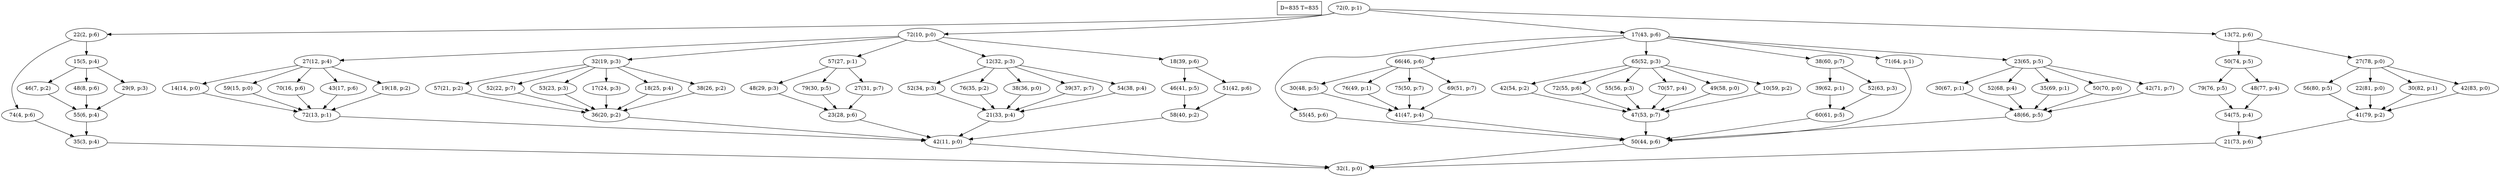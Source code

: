 digraph Task {
i [shape=box, label="D=835 T=835"]; 
0 [label="72(0, p:1)"];
1 [label="32(1, p:0)"];
2 [label="22(2, p:6)"];
3 [label="35(3, p:4)"];
4 [label="74(4, p:6)"];
5 [label="15(5, p:4)"];
6 [label="55(6, p:4)"];
7 [label="46(7, p:2)"];
8 [label="48(8, p:6)"];
9 [label="29(9, p:3)"];
10 [label="72(10, p:0)"];
11 [label="42(11, p:0)"];
12 [label="27(12, p:4)"];
13 [label="72(13, p:1)"];
14 [label="14(14, p:0)"];
15 [label="59(15, p:0)"];
16 [label="70(16, p:6)"];
17 [label="43(17, p:6)"];
18 [label="19(18, p:2)"];
19 [label="32(19, p:3)"];
20 [label="36(20, p:2)"];
21 [label="57(21, p:2)"];
22 [label="52(22, p:7)"];
23 [label="53(23, p:3)"];
24 [label="17(24, p:3)"];
25 [label="18(25, p:4)"];
26 [label="38(26, p:2)"];
27 [label="57(27, p:1)"];
28 [label="23(28, p:6)"];
29 [label="48(29, p:3)"];
30 [label="79(30, p:5)"];
31 [label="27(31, p:7)"];
32 [label="12(32, p:3)"];
33 [label="21(33, p:4)"];
34 [label="52(34, p:3)"];
35 [label="76(35, p:2)"];
36 [label="38(36, p:0)"];
37 [label="39(37, p:7)"];
38 [label="54(38, p:4)"];
39 [label="18(39, p:6)"];
40 [label="58(40, p:2)"];
41 [label="46(41, p:5)"];
42 [label="51(42, p:6)"];
43 [label="17(43, p:6)"];
44 [label="50(44, p:6)"];
45 [label="55(45, p:6)"];
46 [label="66(46, p:6)"];
47 [label="41(47, p:4)"];
48 [label="30(48, p:5)"];
49 [label="76(49, p:1)"];
50 [label="75(50, p:7)"];
51 [label="69(51, p:7)"];
52 [label="65(52, p:3)"];
53 [label="47(53, p:7)"];
54 [label="42(54, p:2)"];
55 [label="72(55, p:6)"];
56 [label="55(56, p:3)"];
57 [label="70(57, p:4)"];
58 [label="49(58, p:0)"];
59 [label="10(59, p:2)"];
60 [label="38(60, p:7)"];
61 [label="60(61, p:5)"];
62 [label="39(62, p:1)"];
63 [label="52(63, p:3)"];
64 [label="71(64, p:1)"];
65 [label="23(65, p:5)"];
66 [label="48(66, p:5)"];
67 [label="30(67, p:1)"];
68 [label="52(68, p:4)"];
69 [label="35(69, p:1)"];
70 [label="50(70, p:0)"];
71 [label="42(71, p:7)"];
72 [label="13(72, p:6)"];
73 [label="21(73, p:6)"];
74 [label="50(74, p:5)"];
75 [label="54(75, p:4)"];
76 [label="79(76, p:5)"];
77 [label="48(77, p:4)"];
78 [label="27(78, p:0)"];
79 [label="41(79, p:2)"];
80 [label="56(80, p:5)"];
81 [label="22(81, p:0)"];
82 [label="30(82, p:1)"];
83 [label="42(83, p:0)"];
0 -> 2;
0 -> 10;
0 -> 43;
0 -> 72;
2 -> 4;
2 -> 5;
3 -> 1;
4 -> 3;
5 -> 7;
5 -> 8;
5 -> 9;
6 -> 3;
7 -> 6;
8 -> 6;
9 -> 6;
10 -> 12;
10 -> 19;
10 -> 27;
10 -> 32;
10 -> 39;
11 -> 1;
12 -> 14;
12 -> 15;
12 -> 16;
12 -> 17;
12 -> 18;
13 -> 11;
14 -> 13;
15 -> 13;
16 -> 13;
17 -> 13;
18 -> 13;
19 -> 21;
19 -> 22;
19 -> 23;
19 -> 24;
19 -> 25;
19 -> 26;
20 -> 11;
21 -> 20;
22 -> 20;
23 -> 20;
24 -> 20;
25 -> 20;
26 -> 20;
27 -> 29;
27 -> 30;
27 -> 31;
28 -> 11;
29 -> 28;
30 -> 28;
31 -> 28;
32 -> 34;
32 -> 35;
32 -> 36;
32 -> 37;
32 -> 38;
33 -> 11;
34 -> 33;
35 -> 33;
36 -> 33;
37 -> 33;
38 -> 33;
39 -> 41;
39 -> 42;
40 -> 11;
41 -> 40;
42 -> 40;
43 -> 45;
43 -> 46;
43 -> 52;
43 -> 60;
43 -> 64;
43 -> 65;
44 -> 1;
45 -> 44;
46 -> 48;
46 -> 49;
46 -> 50;
46 -> 51;
47 -> 44;
48 -> 47;
49 -> 47;
50 -> 47;
51 -> 47;
52 -> 54;
52 -> 55;
52 -> 56;
52 -> 57;
52 -> 58;
52 -> 59;
53 -> 44;
54 -> 53;
55 -> 53;
56 -> 53;
57 -> 53;
58 -> 53;
59 -> 53;
60 -> 62;
60 -> 63;
61 -> 44;
62 -> 61;
63 -> 61;
64 -> 44;
65 -> 67;
65 -> 68;
65 -> 69;
65 -> 70;
65 -> 71;
66 -> 44;
67 -> 66;
68 -> 66;
69 -> 66;
70 -> 66;
71 -> 66;
72 -> 74;
72 -> 78;
73 -> 1;
74 -> 76;
74 -> 77;
75 -> 73;
76 -> 75;
77 -> 75;
78 -> 80;
78 -> 81;
78 -> 82;
78 -> 83;
79 -> 73;
80 -> 79;
81 -> 79;
82 -> 79;
83 -> 79;
}